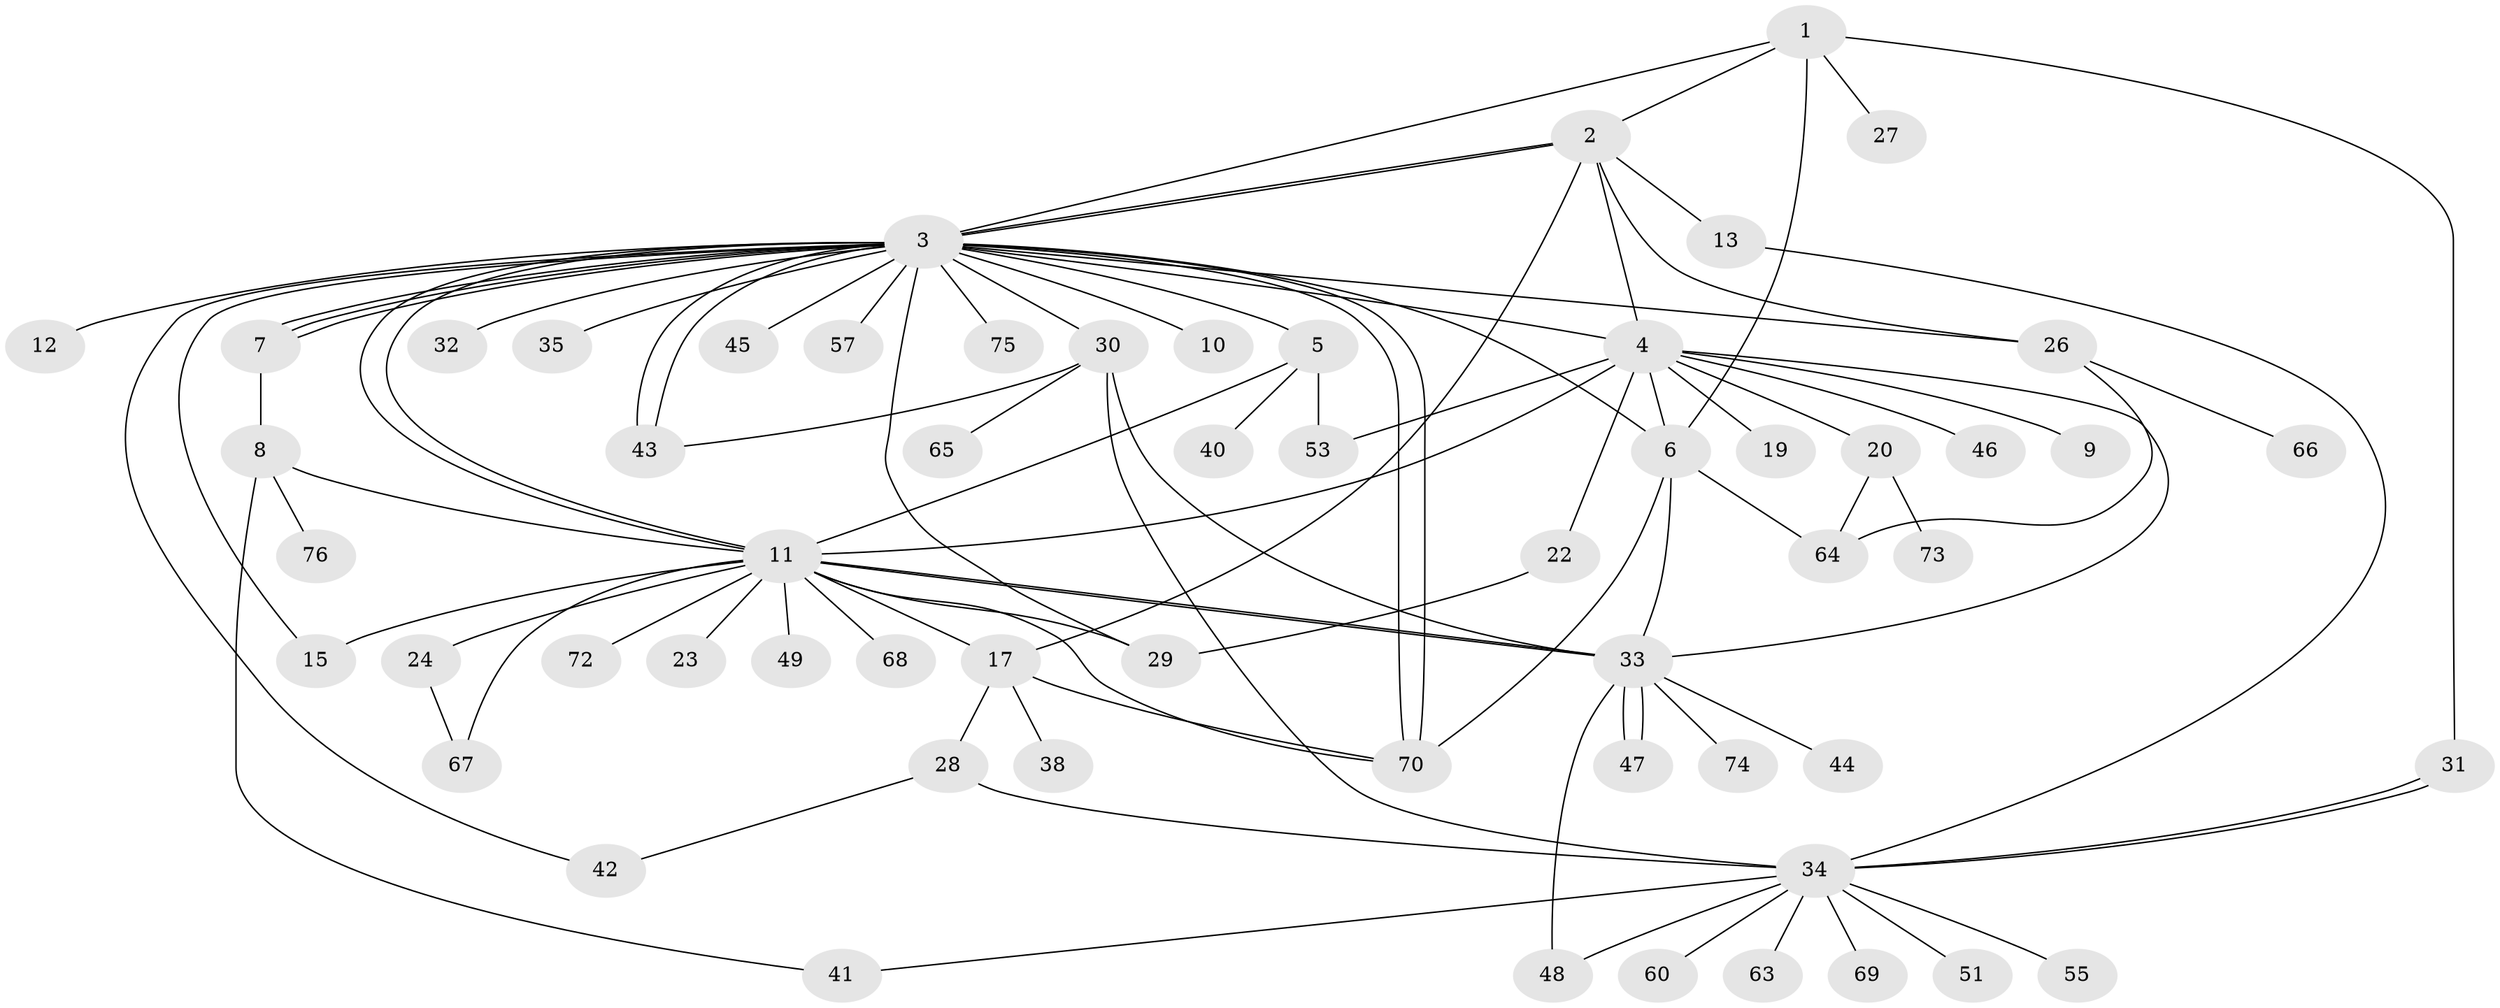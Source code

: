 // Generated by graph-tools (version 1.1) at 2025/51/02/27/25 19:51:55]
// undirected, 59 vertices, 96 edges
graph export_dot {
graph [start="1"]
  node [color=gray90,style=filled];
  1 [super="+14"];
  2 [super="+21"];
  3 [super="+77"];
  4 [super="+50"];
  5 [super="+25"];
  6 [super="+18"];
  7;
  8 [super="+56"];
  9;
  10;
  11 [super="+16"];
  12 [super="+58"];
  13 [super="+61"];
  15;
  17 [super="+36"];
  19;
  20 [super="+62"];
  22;
  23;
  24 [super="+54"];
  26 [super="+37"];
  27;
  28;
  29;
  30 [super="+59"];
  31;
  32;
  33 [super="+52"];
  34 [super="+39"];
  35;
  38;
  40;
  41;
  42;
  43;
  44;
  45;
  46;
  47 [super="+71"];
  48;
  49;
  51;
  53;
  55;
  57;
  60;
  63;
  64;
  65;
  66;
  67;
  68;
  69;
  70;
  72;
  73;
  74;
  75;
  76;
  1 -- 2;
  1 -- 3;
  1 -- 6;
  1 -- 27;
  1 -- 31;
  2 -- 3;
  2 -- 3;
  2 -- 4;
  2 -- 13;
  2 -- 17;
  2 -- 26;
  3 -- 4;
  3 -- 5 [weight=2];
  3 -- 6 [weight=3];
  3 -- 7;
  3 -- 7;
  3 -- 7;
  3 -- 10;
  3 -- 11 [weight=2];
  3 -- 11;
  3 -- 12;
  3 -- 15;
  3 -- 30;
  3 -- 32;
  3 -- 35;
  3 -- 42;
  3 -- 43;
  3 -- 43;
  3 -- 45;
  3 -- 57;
  3 -- 70;
  3 -- 70;
  3 -- 75;
  3 -- 26;
  3 -- 29;
  4 -- 9;
  4 -- 11 [weight=2];
  4 -- 19;
  4 -- 20;
  4 -- 22;
  4 -- 33;
  4 -- 46;
  4 -- 53;
  4 -- 6;
  5 -- 40;
  5 -- 53;
  5 -- 11;
  6 -- 64;
  6 -- 33;
  6 -- 70;
  7 -- 8;
  8 -- 41;
  8 -- 76;
  8 -- 11;
  11 -- 33 [weight=2];
  11 -- 33;
  11 -- 49;
  11 -- 68;
  11 -- 70;
  11 -- 67;
  11 -- 72;
  11 -- 15;
  11 -- 17;
  11 -- 23;
  11 -- 24;
  11 -- 29;
  13 -- 34;
  17 -- 28;
  17 -- 38;
  17 -- 70;
  20 -- 64;
  20 -- 73;
  22 -- 29;
  24 -- 67;
  26 -- 64;
  26 -- 66;
  28 -- 42;
  28 -- 34;
  30 -- 33 [weight=2];
  30 -- 65;
  30 -- 34;
  30 -- 43;
  31 -- 34;
  31 -- 34;
  33 -- 44;
  33 -- 47;
  33 -- 47;
  33 -- 48;
  33 -- 74;
  34 -- 48;
  34 -- 60;
  34 -- 63;
  34 -- 69;
  34 -- 41;
  34 -- 51;
  34 -- 55;
}
